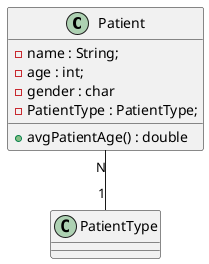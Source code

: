 @startuml

class Patient {
    - name : String;
    - age : int;
    - gender : char
    - PatientType : PatientType;

    + avgPatientAge() : double
    }

    class PatientType {

    }
Patient "  N" -- "1" PatientType

@enduml